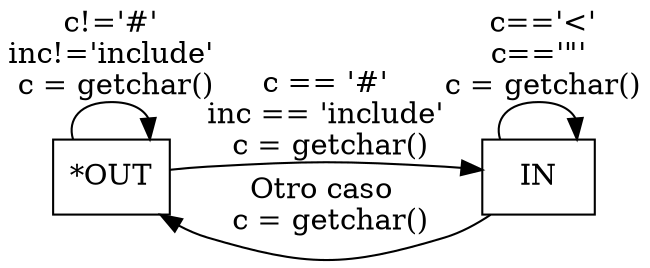 digraph includes {
    //main [shape=box];
    //main -> OUT;
    rankdir = LR
    OUT [shape=box,label= "*OUT"];
    IN [shape=box];
    IN -> IN [label=" c=='<'\nc=='\"'\n c = getchar()"];
    OUT -> OUT [label="c!='#'\ninc!='include'\n c = getchar()"];
    OUT -> IN [label="c == '#'\ninc == 'include'\n c = getchar()"];
    IN -> OUT [label="Otro caso \n c = getchar()"];
    
}

/* Para descargar el Graphviz y sumarlo al PATH https://graphviz.org/download/
    Esta Linux, Windows, MAC 
    En VSC ir a extenciones y agregar el Graphviz (dot)
    Para correr por consola -> dot -Tpng histograma.gv -o histograma.png 
    Despues del -T se pueden agregar otros formatos soportados por Graphviz
*/